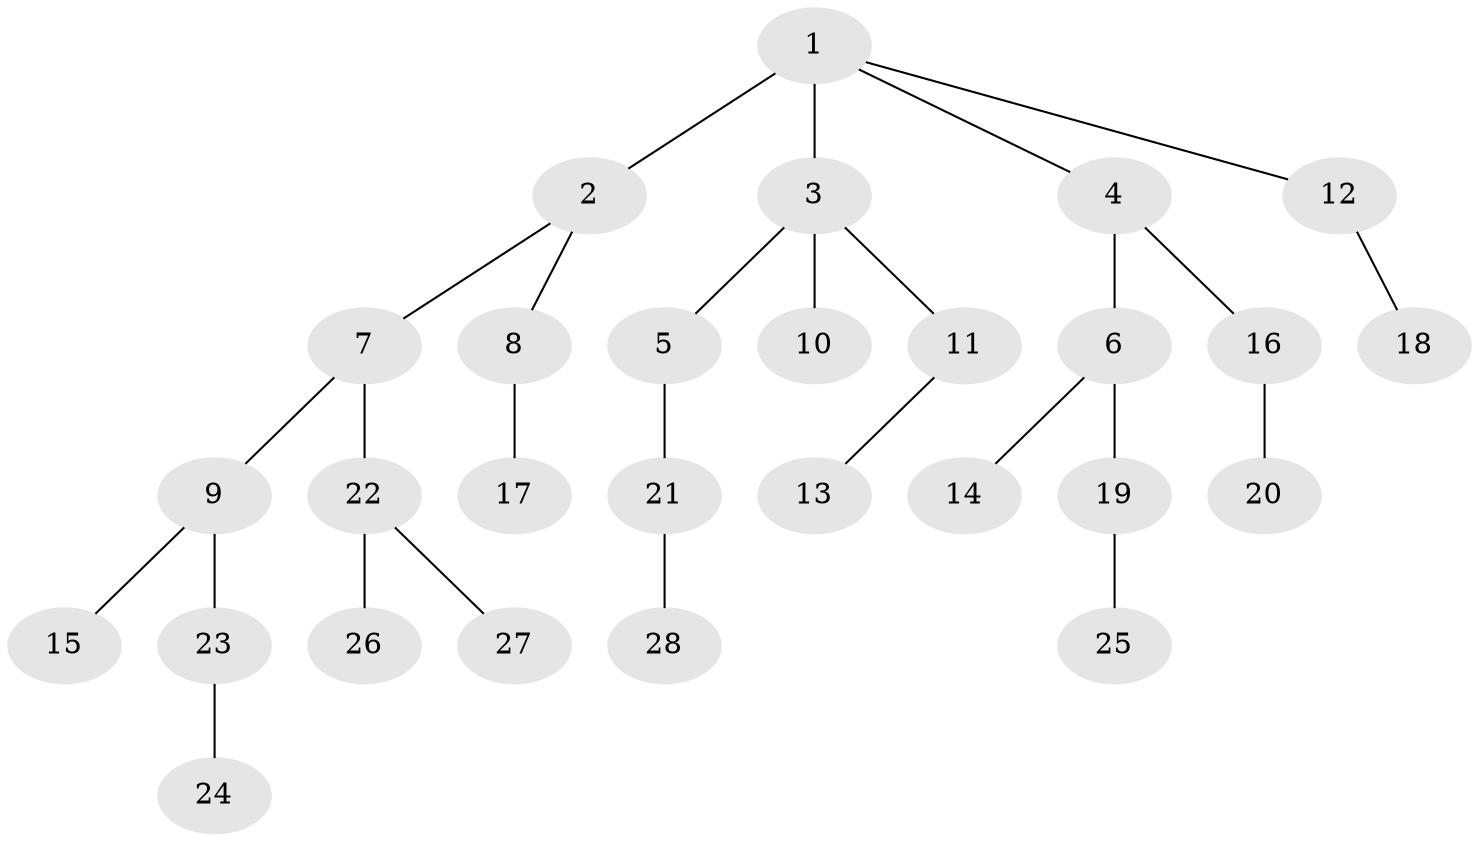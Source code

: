 // original degree distribution, {4: 0.07272727272727272, 5: 0.09090909090909091, 1: 0.5636363636363636, 3: 0.10909090909090909, 2: 0.16363636363636364}
// Generated by graph-tools (version 1.1) at 2025/36/03/09/25 02:36:45]
// undirected, 28 vertices, 27 edges
graph export_dot {
graph [start="1"]
  node [color=gray90,style=filled];
  1;
  2;
  3;
  4;
  5;
  6;
  7;
  8;
  9;
  10;
  11;
  12;
  13;
  14;
  15;
  16;
  17;
  18;
  19;
  20;
  21;
  22;
  23;
  24;
  25;
  26;
  27;
  28;
  1 -- 2 [weight=2.0];
  1 -- 3 [weight=1.0];
  1 -- 4 [weight=1.0];
  1 -- 12 [weight=1.0];
  2 -- 7 [weight=1.0];
  2 -- 8 [weight=1.0];
  3 -- 5 [weight=1.0];
  3 -- 10 [weight=1.0];
  3 -- 11 [weight=1.0];
  4 -- 6 [weight=1.0];
  4 -- 16 [weight=1.0];
  5 -- 21 [weight=1.0];
  6 -- 14 [weight=1.0];
  6 -- 19 [weight=1.0];
  7 -- 9 [weight=1.0];
  7 -- 22 [weight=1.0];
  8 -- 17 [weight=1.0];
  9 -- 15 [weight=1.0];
  9 -- 23 [weight=1.0];
  11 -- 13 [weight=1.0];
  12 -- 18 [weight=1.0];
  16 -- 20 [weight=3.0];
  19 -- 25 [weight=1.0];
  21 -- 28 [weight=1.0];
  22 -- 26 [weight=1.0];
  22 -- 27 [weight=1.0];
  23 -- 24 [weight=1.0];
}
